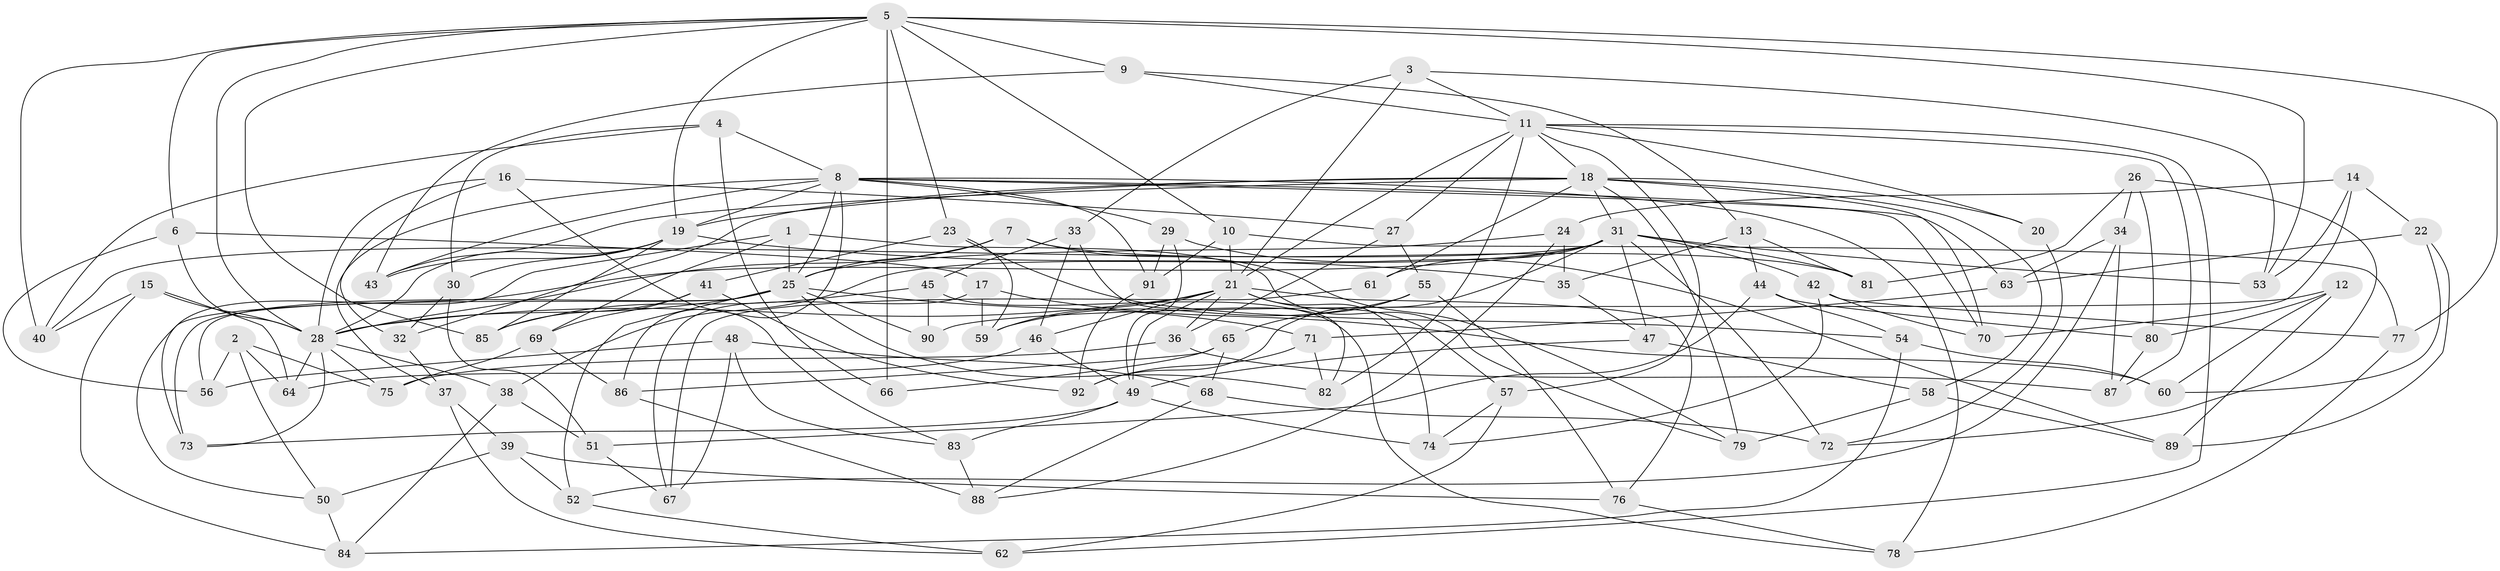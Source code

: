 // original degree distribution, {4: 1.0}
// Generated by graph-tools (version 1.1) at 2025/53/03/04/25 22:53:42]
// undirected, 92 vertices, 213 edges
graph export_dot {
  node [color=gray90,style=filled];
  1;
  2;
  3;
  4;
  5;
  6;
  7;
  8;
  9;
  10;
  11;
  12;
  13;
  14;
  15;
  16;
  17;
  18;
  19;
  20;
  21;
  22;
  23;
  24;
  25;
  26;
  27;
  28;
  29;
  30;
  31;
  32;
  33;
  34;
  35;
  36;
  37;
  38;
  39;
  40;
  41;
  42;
  43;
  44;
  45;
  46;
  47;
  48;
  49;
  50;
  51;
  52;
  53;
  54;
  55;
  56;
  57;
  58;
  59;
  60;
  61;
  62;
  63;
  64;
  65;
  66;
  67;
  68;
  69;
  70;
  71;
  72;
  73;
  74;
  75;
  76;
  77;
  78;
  79;
  80;
  81;
  82;
  83;
  84;
  85;
  86;
  87;
  88;
  89;
  90;
  91;
  92;
  1 -- 25 [weight=1.0];
  1 -- 69 [weight=1.0];
  1 -- 73 [weight=1.0];
  1 -- 79 [weight=1.0];
  2 -- 50 [weight=1.0];
  2 -- 56 [weight=1.0];
  2 -- 64 [weight=1.0];
  2 -- 75 [weight=1.0];
  3 -- 11 [weight=1.0];
  3 -- 21 [weight=1.0];
  3 -- 33 [weight=1.0];
  3 -- 53 [weight=1.0];
  4 -- 8 [weight=1.0];
  4 -- 30 [weight=1.0];
  4 -- 40 [weight=1.0];
  4 -- 66 [weight=1.0];
  5 -- 6 [weight=1.0];
  5 -- 9 [weight=1.0];
  5 -- 10 [weight=1.0];
  5 -- 19 [weight=1.0];
  5 -- 23 [weight=1.0];
  5 -- 28 [weight=1.0];
  5 -- 40 [weight=1.0];
  5 -- 53 [weight=1.0];
  5 -- 66 [weight=2.0];
  5 -- 77 [weight=1.0];
  5 -- 85 [weight=1.0];
  6 -- 17 [weight=1.0];
  6 -- 28 [weight=1.0];
  6 -- 56 [weight=1.0];
  7 -- 25 [weight=1.0];
  7 -- 28 [weight=1.0];
  7 -- 79 [weight=1.0];
  7 -- 81 [weight=1.0];
  8 -- 19 [weight=2.0];
  8 -- 25 [weight=1.0];
  8 -- 29 [weight=1.0];
  8 -- 37 [weight=1.0];
  8 -- 43 [weight=1.0];
  8 -- 63 [weight=1.0];
  8 -- 70 [weight=1.0];
  8 -- 78 [weight=1.0];
  8 -- 86 [weight=1.0];
  8 -- 91 [weight=1.0];
  9 -- 11 [weight=1.0];
  9 -- 13 [weight=1.0];
  9 -- 43 [weight=1.0];
  10 -- 21 [weight=1.0];
  10 -- 77 [weight=1.0];
  10 -- 91 [weight=1.0];
  11 -- 18 [weight=1.0];
  11 -- 20 [weight=1.0];
  11 -- 21 [weight=1.0];
  11 -- 27 [weight=1.0];
  11 -- 57 [weight=1.0];
  11 -- 62 [weight=1.0];
  11 -- 82 [weight=1.0];
  11 -- 87 [weight=1.0];
  12 -- 60 [weight=1.0];
  12 -- 80 [weight=1.0];
  12 -- 89 [weight=1.0];
  12 -- 90 [weight=1.0];
  13 -- 35 [weight=1.0];
  13 -- 44 [weight=1.0];
  13 -- 81 [weight=1.0];
  14 -- 22 [weight=1.0];
  14 -- 24 [weight=1.0];
  14 -- 53 [weight=1.0];
  14 -- 70 [weight=1.0];
  15 -- 28 [weight=1.0];
  15 -- 40 [weight=1.0];
  15 -- 64 [weight=1.0];
  15 -- 84 [weight=1.0];
  16 -- 27 [weight=1.0];
  16 -- 28 [weight=1.0];
  16 -- 32 [weight=1.0];
  16 -- 83 [weight=1.0];
  17 -- 59 [weight=1.0];
  17 -- 60 [weight=1.0];
  17 -- 67 [weight=1.0];
  18 -- 19 [weight=2.0];
  18 -- 20 [weight=2.0];
  18 -- 31 [weight=1.0];
  18 -- 32 [weight=1.0];
  18 -- 43 [weight=1.0];
  18 -- 58 [weight=1.0];
  18 -- 61 [weight=1.0];
  18 -- 70 [weight=1.0];
  18 -- 79 [weight=1.0];
  19 -- 28 [weight=1.0];
  19 -- 30 [weight=1.0];
  19 -- 35 [weight=1.0];
  19 -- 43 [weight=1.0];
  19 -- 85 [weight=1.0];
  20 -- 72 [weight=1.0];
  21 -- 28 [weight=1.0];
  21 -- 36 [weight=1.0];
  21 -- 46 [weight=1.0];
  21 -- 49 [weight=2.0];
  21 -- 57 [weight=1.0];
  21 -- 59 [weight=1.0];
  21 -- 74 [weight=1.0];
  21 -- 76 [weight=1.0];
  22 -- 60 [weight=1.0];
  22 -- 63 [weight=1.0];
  22 -- 89 [weight=1.0];
  23 -- 41 [weight=1.0];
  23 -- 54 [weight=1.0];
  23 -- 59 [weight=1.0];
  24 -- 25 [weight=1.0];
  24 -- 35 [weight=1.0];
  24 -- 88 [weight=1.0];
  25 -- 28 [weight=1.0];
  25 -- 52 [weight=1.0];
  25 -- 56 [weight=1.0];
  25 -- 71 [weight=1.0];
  25 -- 73 [weight=1.0];
  25 -- 82 [weight=1.0];
  25 -- 90 [weight=2.0];
  26 -- 34 [weight=1.0];
  26 -- 72 [weight=1.0];
  26 -- 80 [weight=1.0];
  26 -- 81 [weight=1.0];
  27 -- 36 [weight=1.0];
  27 -- 55 [weight=1.0];
  28 -- 38 [weight=1.0];
  28 -- 64 [weight=1.0];
  28 -- 73 [weight=1.0];
  28 -- 75 [weight=1.0];
  29 -- 49 [weight=1.0];
  29 -- 89 [weight=1.0];
  29 -- 91 [weight=1.0];
  30 -- 32 [weight=1.0];
  30 -- 51 [weight=1.0];
  31 -- 38 [weight=1.0];
  31 -- 40 [weight=1.0];
  31 -- 42 [weight=1.0];
  31 -- 47 [weight=1.0];
  31 -- 50 [weight=1.0];
  31 -- 53 [weight=1.0];
  31 -- 61 [weight=2.0];
  31 -- 72 [weight=1.0];
  31 -- 81 [weight=1.0];
  31 -- 92 [weight=1.0];
  32 -- 37 [weight=1.0];
  33 -- 45 [weight=1.0];
  33 -- 46 [weight=1.0];
  33 -- 82 [weight=1.0];
  34 -- 52 [weight=1.0];
  34 -- 63 [weight=1.0];
  34 -- 87 [weight=1.0];
  35 -- 47 [weight=1.0];
  36 -- 75 [weight=1.0];
  36 -- 87 [weight=1.0];
  37 -- 39 [weight=1.0];
  37 -- 62 [weight=1.0];
  38 -- 51 [weight=1.0];
  38 -- 84 [weight=1.0];
  39 -- 50 [weight=1.0];
  39 -- 52 [weight=1.0];
  39 -- 76 [weight=1.0];
  41 -- 69 [weight=1.0];
  41 -- 85 [weight=1.0];
  41 -- 92 [weight=1.0];
  42 -- 70 [weight=1.0];
  42 -- 74 [weight=1.0];
  42 -- 77 [weight=1.0];
  44 -- 51 [weight=1.0];
  44 -- 54 [weight=1.0];
  44 -- 80 [weight=1.0];
  45 -- 78 [weight=1.0];
  45 -- 85 [weight=1.0];
  45 -- 90 [weight=1.0];
  46 -- 49 [weight=1.0];
  46 -- 64 [weight=1.0];
  47 -- 49 [weight=1.0];
  47 -- 58 [weight=1.0];
  48 -- 56 [weight=1.0];
  48 -- 67 [weight=1.0];
  48 -- 68 [weight=1.0];
  48 -- 83 [weight=1.0];
  49 -- 73 [weight=1.0];
  49 -- 74 [weight=1.0];
  49 -- 83 [weight=1.0];
  50 -- 84 [weight=1.0];
  51 -- 67 [weight=1.0];
  52 -- 62 [weight=1.0];
  54 -- 60 [weight=1.0];
  54 -- 84 [weight=1.0];
  55 -- 59 [weight=1.0];
  55 -- 65 [weight=1.0];
  55 -- 76 [weight=1.0];
  57 -- 62 [weight=1.0];
  57 -- 74 [weight=1.0];
  58 -- 79 [weight=1.0];
  58 -- 89 [weight=1.0];
  61 -- 67 [weight=1.0];
  63 -- 71 [weight=1.0];
  65 -- 66 [weight=1.0];
  65 -- 68 [weight=1.0];
  65 -- 86 [weight=1.0];
  68 -- 72 [weight=1.0];
  68 -- 88 [weight=1.0];
  69 -- 75 [weight=1.0];
  69 -- 86 [weight=1.0];
  71 -- 82 [weight=1.0];
  71 -- 92 [weight=1.0];
  76 -- 78 [weight=1.0];
  77 -- 78 [weight=1.0];
  80 -- 87 [weight=1.0];
  83 -- 88 [weight=1.0];
  86 -- 88 [weight=1.0];
  91 -- 92 [weight=1.0];
}
